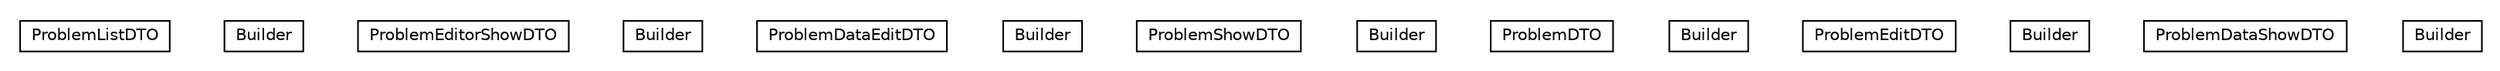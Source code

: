 #!/usr/local/bin/dot
#
# Class diagram 
# Generated by UMLGraph version 5.1 (http://www.umlgraph.org/)
#

digraph G {
	edge [fontname="Helvetica",fontsize=10,labelfontname="Helvetica",labelfontsize=10];
	node [fontname="Helvetica",fontsize=10,shape=plaintext];
	nodesep=0.25;
	ranksep=0.5;
	// cn.edu.uestc.acmicpc.db.dto.impl.problem.ProblemListDTO
	c1766 [label=<<table title="cn.edu.uestc.acmicpc.db.dto.impl.problem.ProblemListDTO" border="0" cellborder="1" cellspacing="0" cellpadding="2" port="p" href="./ProblemListDTO.html">
		<tr><td><table border="0" cellspacing="0" cellpadding="1">
<tr><td align="center" balign="center"> ProblemListDTO </td></tr>
		</table></td></tr>
		</table>>, fontname="Helvetica", fontcolor="black", fontsize=10.0];
	// cn.edu.uestc.acmicpc.db.dto.impl.problem.ProblemListDTO.Builder
	c1767 [label=<<table title="cn.edu.uestc.acmicpc.db.dto.impl.problem.ProblemListDTO.Builder" border="0" cellborder="1" cellspacing="0" cellpadding="2" port="p" href="./ProblemListDTO.Builder.html">
		<tr><td><table border="0" cellspacing="0" cellpadding="1">
<tr><td align="center" balign="center"> Builder </td></tr>
		</table></td></tr>
		</table>>, fontname="Helvetica", fontcolor="black", fontsize=10.0];
	// cn.edu.uestc.acmicpc.db.dto.impl.problem.ProblemEditorShowDTO
	c1768 [label=<<table title="cn.edu.uestc.acmicpc.db.dto.impl.problem.ProblemEditorShowDTO" border="0" cellborder="1" cellspacing="0" cellpadding="2" port="p" href="./ProblemEditorShowDTO.html">
		<tr><td><table border="0" cellspacing="0" cellpadding="1">
<tr><td align="center" balign="center"> ProblemEditorShowDTO </td></tr>
		</table></td></tr>
		</table>>, fontname="Helvetica", fontcolor="black", fontsize=10.0];
	// cn.edu.uestc.acmicpc.db.dto.impl.problem.ProblemEditorShowDTO.Builder
	c1769 [label=<<table title="cn.edu.uestc.acmicpc.db.dto.impl.problem.ProblemEditorShowDTO.Builder" border="0" cellborder="1" cellspacing="0" cellpadding="2" port="p" href="./ProblemEditorShowDTO.Builder.html">
		<tr><td><table border="0" cellspacing="0" cellpadding="1">
<tr><td align="center" balign="center"> Builder </td></tr>
		</table></td></tr>
		</table>>, fontname="Helvetica", fontcolor="black", fontsize=10.0];
	// cn.edu.uestc.acmicpc.db.dto.impl.problem.ProblemDataEditDTO
	c1770 [label=<<table title="cn.edu.uestc.acmicpc.db.dto.impl.problem.ProblemDataEditDTO" border="0" cellborder="1" cellspacing="0" cellpadding="2" port="p" href="./ProblemDataEditDTO.html">
		<tr><td><table border="0" cellspacing="0" cellpadding="1">
<tr><td align="center" balign="center"> ProblemDataEditDTO </td></tr>
		</table></td></tr>
		</table>>, fontname="Helvetica", fontcolor="black", fontsize=10.0];
	// cn.edu.uestc.acmicpc.db.dto.impl.problem.ProblemDataEditDTO.Builder
	c1771 [label=<<table title="cn.edu.uestc.acmicpc.db.dto.impl.problem.ProblemDataEditDTO.Builder" border="0" cellborder="1" cellspacing="0" cellpadding="2" port="p" href="./ProblemDataEditDTO.Builder.html">
		<tr><td><table border="0" cellspacing="0" cellpadding="1">
<tr><td align="center" balign="center"> Builder </td></tr>
		</table></td></tr>
		</table>>, fontname="Helvetica", fontcolor="black", fontsize=10.0];
	// cn.edu.uestc.acmicpc.db.dto.impl.problem.ProblemShowDTO
	c1772 [label=<<table title="cn.edu.uestc.acmicpc.db.dto.impl.problem.ProblemShowDTO" border="0" cellborder="1" cellspacing="0" cellpadding="2" port="p" href="./ProblemShowDTO.html">
		<tr><td><table border="0" cellspacing="0" cellpadding="1">
<tr><td align="center" balign="center"> ProblemShowDTO </td></tr>
		</table></td></tr>
		</table>>, fontname="Helvetica", fontcolor="black", fontsize=10.0];
	// cn.edu.uestc.acmicpc.db.dto.impl.problem.ProblemShowDTO.Builder
	c1773 [label=<<table title="cn.edu.uestc.acmicpc.db.dto.impl.problem.ProblemShowDTO.Builder" border="0" cellborder="1" cellspacing="0" cellpadding="2" port="p" href="./ProblemShowDTO.Builder.html">
		<tr><td><table border="0" cellspacing="0" cellpadding="1">
<tr><td align="center" balign="center"> Builder </td></tr>
		</table></td></tr>
		</table>>, fontname="Helvetica", fontcolor="black", fontsize=10.0];
	// cn.edu.uestc.acmicpc.db.dto.impl.problem.ProblemDTO
	c1774 [label=<<table title="cn.edu.uestc.acmicpc.db.dto.impl.problem.ProblemDTO" border="0" cellborder="1" cellspacing="0" cellpadding="2" port="p" href="./ProblemDTO.html">
		<tr><td><table border="0" cellspacing="0" cellpadding="1">
<tr><td align="center" balign="center"> ProblemDTO </td></tr>
		</table></td></tr>
		</table>>, fontname="Helvetica", fontcolor="black", fontsize=10.0];
	// cn.edu.uestc.acmicpc.db.dto.impl.problem.ProblemDTO.Builder
	c1775 [label=<<table title="cn.edu.uestc.acmicpc.db.dto.impl.problem.ProblemDTO.Builder" border="0" cellborder="1" cellspacing="0" cellpadding="2" port="p" href="./ProblemDTO.Builder.html">
		<tr><td><table border="0" cellspacing="0" cellpadding="1">
<tr><td align="center" balign="center"> Builder </td></tr>
		</table></td></tr>
		</table>>, fontname="Helvetica", fontcolor="black", fontsize=10.0];
	// cn.edu.uestc.acmicpc.db.dto.impl.problem.ProblemEditDTO
	c1776 [label=<<table title="cn.edu.uestc.acmicpc.db.dto.impl.problem.ProblemEditDTO" border="0" cellborder="1" cellspacing="0" cellpadding="2" port="p" href="./ProblemEditDTO.html">
		<tr><td><table border="0" cellspacing="0" cellpadding="1">
<tr><td align="center" balign="center"> ProblemEditDTO </td></tr>
		</table></td></tr>
		</table>>, fontname="Helvetica", fontcolor="black", fontsize=10.0];
	// cn.edu.uestc.acmicpc.db.dto.impl.problem.ProblemEditDTO.Builder
	c1777 [label=<<table title="cn.edu.uestc.acmicpc.db.dto.impl.problem.ProblemEditDTO.Builder" border="0" cellborder="1" cellspacing="0" cellpadding="2" port="p" href="./ProblemEditDTO.Builder.html">
		<tr><td><table border="0" cellspacing="0" cellpadding="1">
<tr><td align="center" balign="center"> Builder </td></tr>
		</table></td></tr>
		</table>>, fontname="Helvetica", fontcolor="black", fontsize=10.0];
	// cn.edu.uestc.acmicpc.db.dto.impl.problem.ProblemDataShowDTO
	c1778 [label=<<table title="cn.edu.uestc.acmicpc.db.dto.impl.problem.ProblemDataShowDTO" border="0" cellborder="1" cellspacing="0" cellpadding="2" port="p" href="./ProblemDataShowDTO.html">
		<tr><td><table border="0" cellspacing="0" cellpadding="1">
<tr><td align="center" balign="center"> ProblemDataShowDTO </td></tr>
		</table></td></tr>
		</table>>, fontname="Helvetica", fontcolor="black", fontsize=10.0];
	// cn.edu.uestc.acmicpc.db.dto.impl.problem.ProblemDataShowDTO.Builder
	c1779 [label=<<table title="cn.edu.uestc.acmicpc.db.dto.impl.problem.ProblemDataShowDTO.Builder" border="0" cellborder="1" cellspacing="0" cellpadding="2" port="p" href="./ProblemDataShowDTO.Builder.html">
		<tr><td><table border="0" cellspacing="0" cellpadding="1">
<tr><td align="center" balign="center"> Builder </td></tr>
		</table></td></tr>
		</table>>, fontname="Helvetica", fontcolor="black", fontsize=10.0];
}

